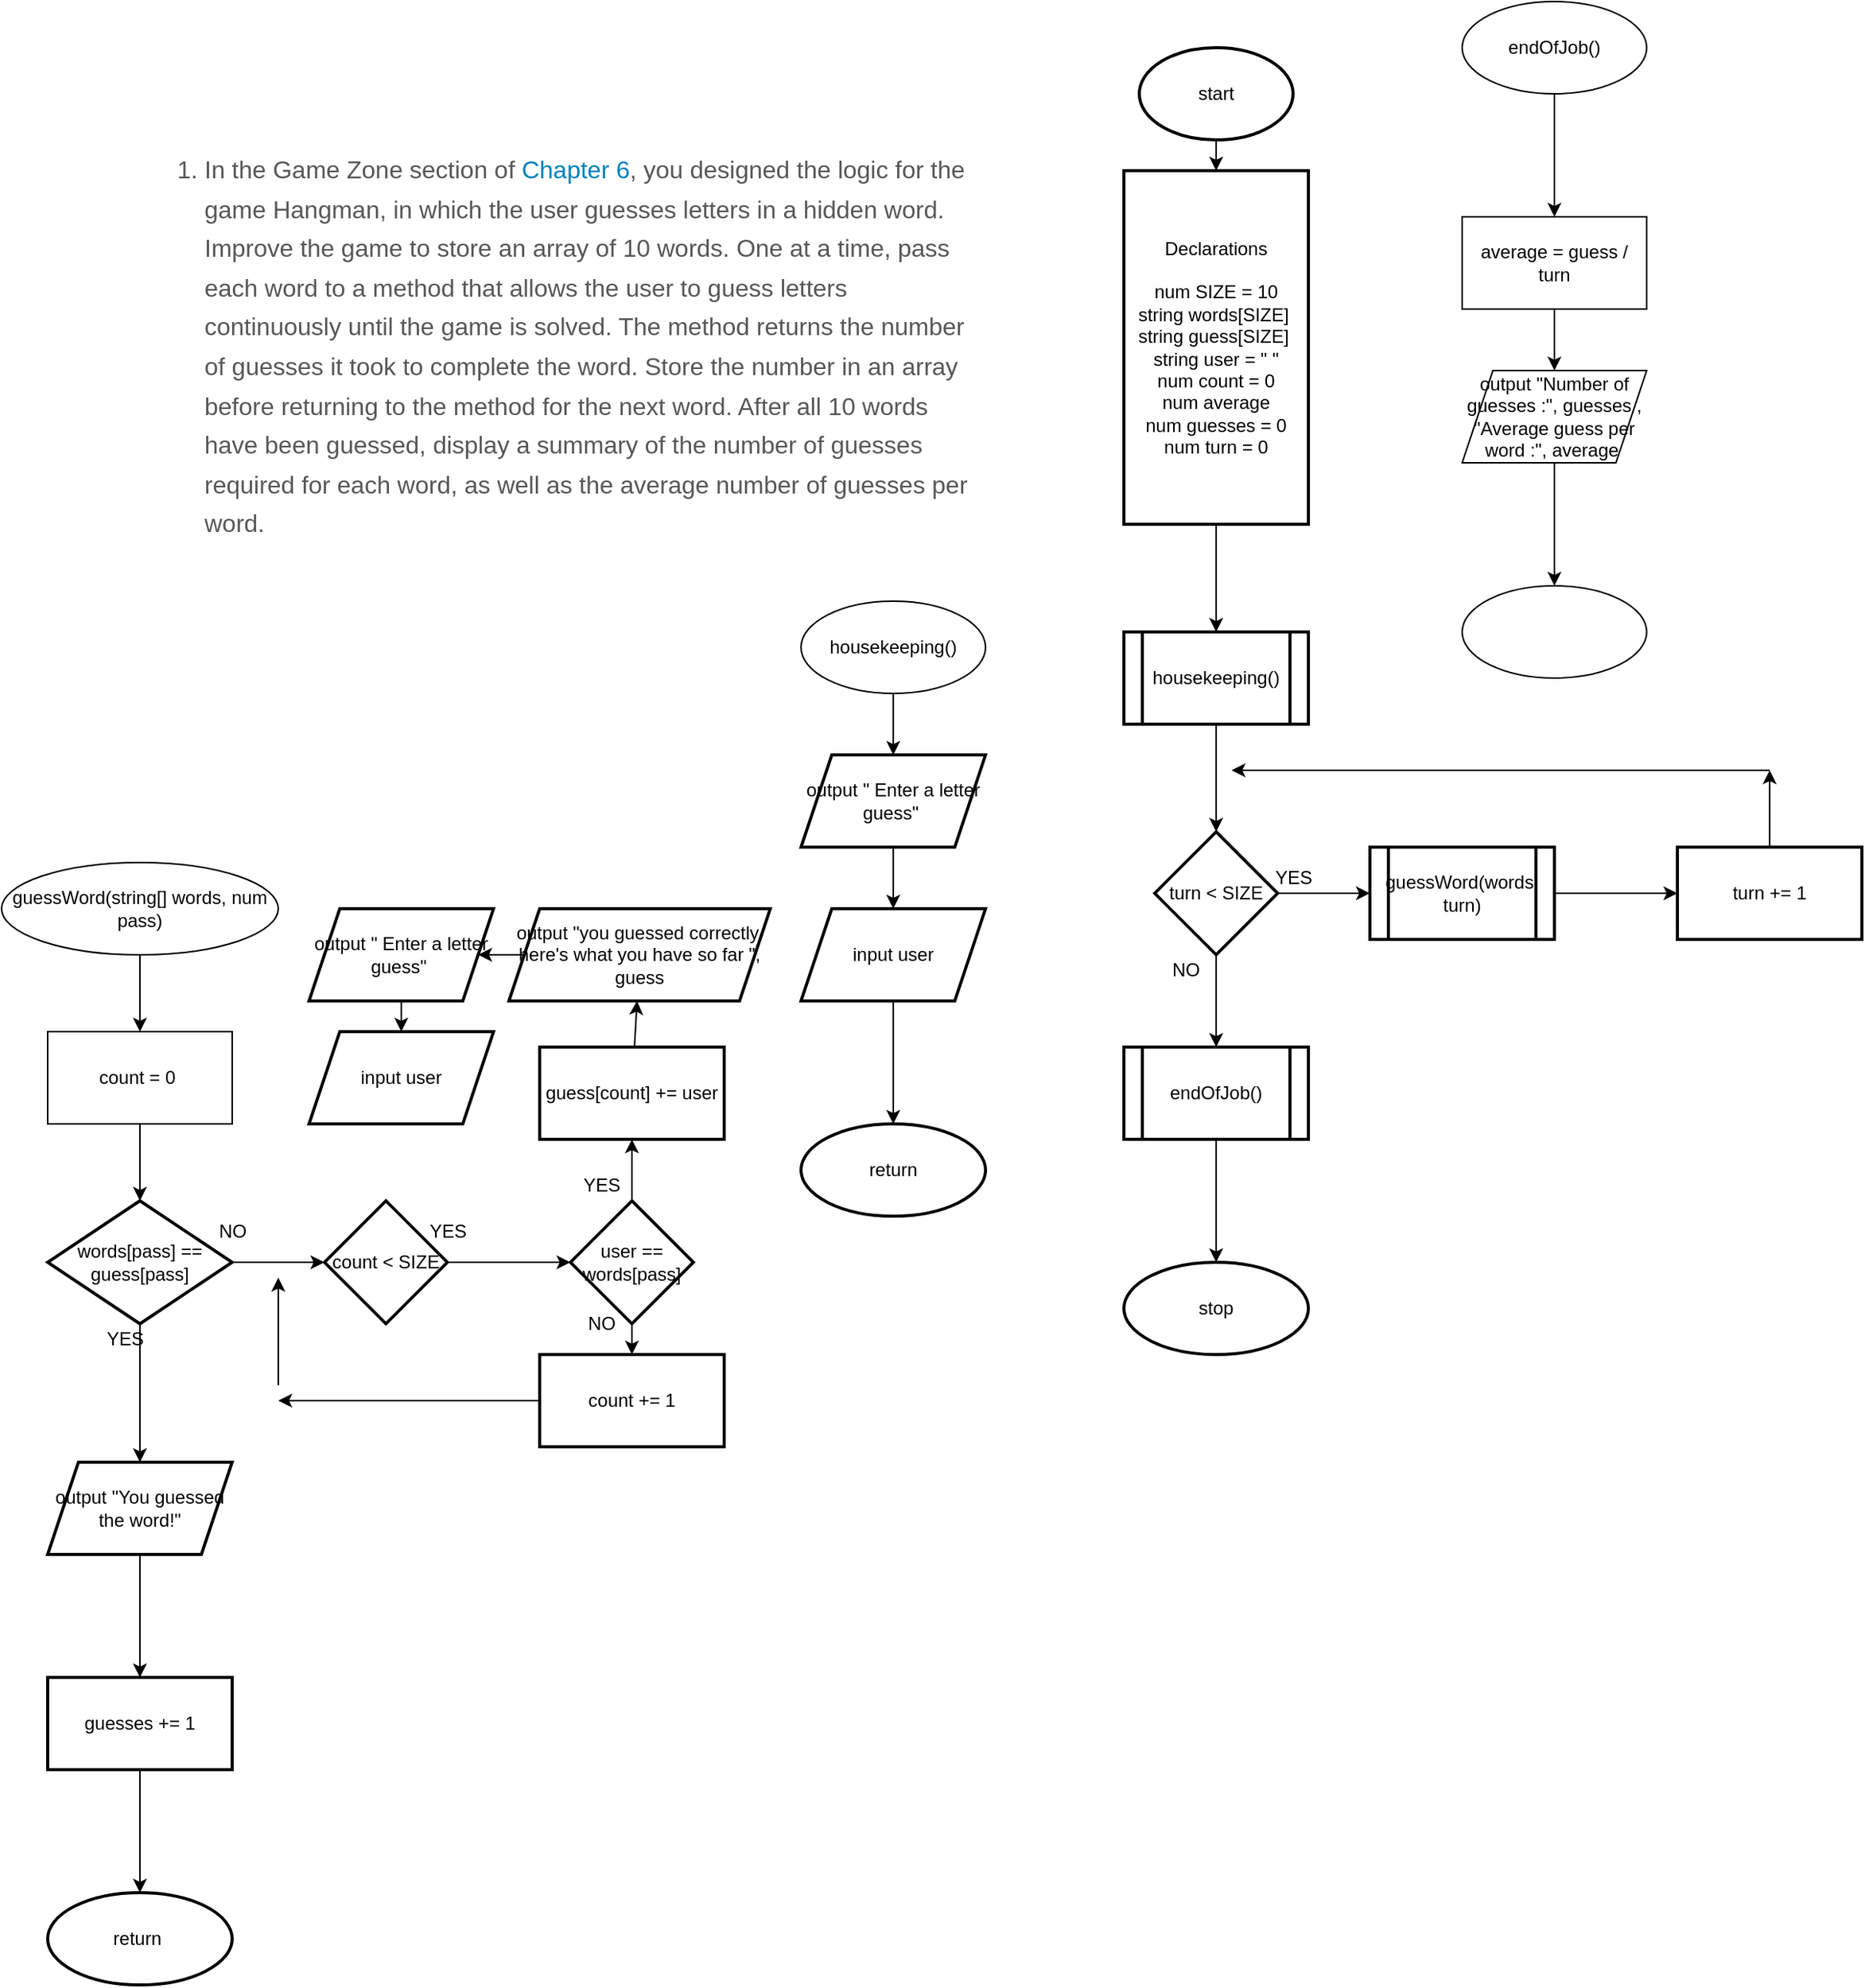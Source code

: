 <mxfile>
    <diagram id="a-csuJNytTmqAnq9XQea" name="Page-1">
        <mxGraphModel dx="1028" dy="705" grid="1" gridSize="10" guides="1" tooltips="1" connect="1" arrows="1" fold="1" page="1" pageScale="1" pageWidth="850" pageHeight="1100" math="0" shadow="0">
            <root>
                <mxCell id="0"/>
                <mxCell id="1" parent="0"/>
                <mxCell id="2" value="&lt;ol id=&quot;TNPG1T3FPHM0NRTH1744&quot; class=&quot;decimal shortanswer&quot; style=&quot;box-sizing: border-box; line-height: 1.8; color: rgb(87, 87, 87); padding: 0px 0px 0px 40px; clear: left; margin: 0px 0px 11px; list-style-type: decimal; font-size: 16px; font-style: normal; font-weight: 400; letter-spacing: normal; text-indent: 0px; text-transform: none; word-spacing: 0px; background-color: rgb(255, 255, 255);&quot;&gt;&lt;li id=&quot;BRPFJ89QH1YSFNUTE489&quot; style=&quot;box-sizing: border-box ; font-family: , &amp;quot;cambria&amp;quot; , &amp;quot;times new roman&amp;quot; , &amp;quot;times&amp;quot; , serif ; line-height: 1.6 ; color: rgb(87 , 87 , 87) ; margin: 0px 0px 10px ; padding: 0px ; list-style: decimal&quot;&gt;&lt;p id=&quot;JNQQ3T9U47UUHTW6T430&quot; style=&quot;box-sizing: border-box ; font-family: , &amp;quot;cambria&amp;quot; , &amp;quot;times new roman&amp;quot; , &amp;quot;times&amp;quot; , serif ; line-height: 1.6 ; color: rgb(87 , 87 , 87) ; margin: 0px 0px 15px ; padding: 0px&quot;&gt;In the Game Zone section of&lt;span&gt;&amp;nbsp;&lt;/span&gt;&lt;a style=&quot;box-sizing: border-box ; color: rgb(0 , 129 , 188) ; text-decoration: none ; background-color: transparent ; overflow-wrap: break-word&quot;&gt;Chapter 6&lt;/a&gt;, you designed the logic for the game Hangman, in which the user guesses letters in a hidden word. Improve the game to store an array of 10 words. One at a time, pass each word to a method that allows the user to guess letters continuously until the game is solved. The method returns the number of guesses it took to complete the word. Store the number in an array before returning to the method for the next word. After all 10 words have been guessed, display a summary of the number of guesses required for each word, as well as the average number of guesses per word.&lt;/p&gt;&lt;/li&gt;&lt;/ol&gt;" style="text;whiteSpace=wrap;html=1;" vertex="1" parent="1">
                    <mxGeometry x="310" y="250" width="550" height="290" as="geometry"/>
                </mxCell>
                <mxCell id="3" value="" style="edgeStyle=none;html=1;" edge="1" parent="1" source="4" target="6">
                    <mxGeometry relative="1" as="geometry"/>
                </mxCell>
                <mxCell id="4" value="start" style="strokeWidth=2;html=1;shape=mxgraph.flowchart.start_1;whiteSpace=wrap;" vertex="1" parent="1">
                    <mxGeometry x="960" y="190" width="100" height="60" as="geometry"/>
                </mxCell>
                <mxCell id="52" value="" style="edgeStyle=none;html=1;" edge="1" parent="1" source="6" target="51">
                    <mxGeometry relative="1" as="geometry"/>
                </mxCell>
                <mxCell id="6" value="Declarations&lt;br&gt;&lt;br&gt;num SIZE = 10&lt;br&gt;string words[SIZE]&amp;nbsp;&lt;br&gt;string guess[SIZE]&amp;nbsp;&lt;br&gt;string user = &quot; &quot;&lt;br&gt;num count = 0&lt;br&gt;num average&lt;br&gt;num guesses = 0&lt;br&gt;num turn = 0" style="whiteSpace=wrap;html=1;strokeWidth=2;" vertex="1" parent="1">
                    <mxGeometry x="950" y="270" width="120" height="230" as="geometry"/>
                </mxCell>
                <mxCell id="11" value="" style="edgeStyle=none;html=1;" edge="1" parent="1" source="13" target="15">
                    <mxGeometry relative="1" as="geometry"/>
                </mxCell>
                <mxCell id="12" value="" style="edgeStyle=none;html=1;" edge="1" parent="1" source="13">
                    <mxGeometry relative="1" as="geometry">
                        <mxPoint x="310" y="1110" as="targetPoint"/>
                    </mxGeometry>
                </mxCell>
                <mxCell id="13" value="words[pass] == guess[pass]" style="rhombus;whiteSpace=wrap;html=1;strokeWidth=2;" vertex="1" parent="1">
                    <mxGeometry x="250" y="940" width="120" height="80" as="geometry"/>
                </mxCell>
                <mxCell id="14" value="" style="edgeStyle=none;html=1;" edge="1" parent="1" source="15" target="25">
                    <mxGeometry relative="1" as="geometry"/>
                </mxCell>
                <mxCell id="15" value="count &amp;lt; SIZE" style="rhombus;whiteSpace=wrap;html=1;strokeWidth=2;" vertex="1" parent="1">
                    <mxGeometry x="430" y="940" width="80" height="80" as="geometry"/>
                </mxCell>
                <mxCell id="16" value="NO" style="text;html=1;align=center;verticalAlign=middle;resizable=0;points=[];autosize=1;strokeColor=none;fillColor=none;" vertex="1" parent="1">
                    <mxGeometry x="355" y="950" width="30" height="20" as="geometry"/>
                </mxCell>
                <mxCell id="72" value="" style="edgeStyle=none;html=1;" edge="1" parent="1" source="18" target="71">
                    <mxGeometry relative="1" as="geometry"/>
                </mxCell>
                <mxCell id="18" value="output &quot;You guessed the word!&quot;" style="shape=parallelogram;perimeter=parallelogramPerimeter;whiteSpace=wrap;html=1;fixedSize=1;strokeWidth=2;" vertex="1" parent="1">
                    <mxGeometry x="250" y="1110" width="120" height="60" as="geometry"/>
                </mxCell>
                <mxCell id="19" value="YES" style="text;html=1;align=center;verticalAlign=middle;resizable=0;points=[];autosize=1;strokeColor=none;fillColor=none;" vertex="1" parent="1">
                    <mxGeometry x="280" y="1020" width="40" height="20" as="geometry"/>
                </mxCell>
                <mxCell id="22" value="stop" style="ellipse;whiteSpace=wrap;html=1;strokeWidth=2;" vertex="1" parent="1">
                    <mxGeometry x="950" y="980" width="120" height="60" as="geometry"/>
                </mxCell>
                <mxCell id="23" value="" style="edgeStyle=none;html=1;" edge="1" parent="1" source="25" target="27">
                    <mxGeometry relative="1" as="geometry"/>
                </mxCell>
                <mxCell id="24" value="" style="edgeStyle=none;html=1;" edge="1" parent="1" source="25" target="37">
                    <mxGeometry relative="1" as="geometry"/>
                </mxCell>
                <mxCell id="25" value="user == words[pass]" style="rhombus;whiteSpace=wrap;html=1;strokeWidth=2;" vertex="1" parent="1">
                    <mxGeometry x="590" y="940" width="80" height="80" as="geometry"/>
                </mxCell>
                <mxCell id="26" value="" style="edgeStyle=none;html=1;" edge="1" parent="1" source="27" target="29">
                    <mxGeometry relative="1" as="geometry"/>
                </mxCell>
                <mxCell id="27" value="guess[count] += user" style="whiteSpace=wrap;html=1;strokeWidth=2;" vertex="1" parent="1">
                    <mxGeometry x="570" y="840" width="120" height="60" as="geometry"/>
                </mxCell>
                <mxCell id="28" value="" style="edgeStyle=none;html=1;" edge="1" parent="1" source="29" target="31">
                    <mxGeometry relative="1" as="geometry"/>
                </mxCell>
                <mxCell id="29" value="output &quot;you guessed correctly, here's what you have so far &quot;, guess" style="shape=parallelogram;perimeter=parallelogramPerimeter;whiteSpace=wrap;html=1;fixedSize=1;strokeWidth=2;" vertex="1" parent="1">
                    <mxGeometry x="550" y="750" width="170" height="60" as="geometry"/>
                </mxCell>
                <mxCell id="30" value="" style="edgeStyle=none;html=1;" edge="1" parent="1" source="31" target="33">
                    <mxGeometry relative="1" as="geometry"/>
                </mxCell>
                <mxCell id="31" value="output &quot; Enter a letter guess&quot;&amp;nbsp;" style="shape=parallelogram;perimeter=parallelogramPerimeter;whiteSpace=wrap;html=1;fixedSize=1;strokeWidth=2;" vertex="1" parent="1">
                    <mxGeometry x="420" y="750" width="120" height="60" as="geometry"/>
                </mxCell>
                <mxCell id="33" value="input user" style="shape=parallelogram;perimeter=parallelogramPerimeter;whiteSpace=wrap;html=1;fixedSize=1;strokeWidth=2;" vertex="1" parent="1">
                    <mxGeometry x="420" y="830" width="120" height="60" as="geometry"/>
                </mxCell>
                <mxCell id="34" value="YES" style="text;html=1;align=center;verticalAlign=middle;resizable=0;points=[];autosize=1;strokeColor=none;fillColor=none;" vertex="1" parent="1">
                    <mxGeometry x="490" y="950" width="40" height="20" as="geometry"/>
                </mxCell>
                <mxCell id="36" style="edgeStyle=none;html=1;exitX=0;exitY=0.5;exitDx=0;exitDy=0;" edge="1" parent="1" source="37">
                    <mxGeometry relative="1" as="geometry">
                        <mxPoint x="400" y="1070" as="targetPoint"/>
                    </mxGeometry>
                </mxCell>
                <mxCell id="37" value="count += 1" style="whiteSpace=wrap;html=1;strokeWidth=2;" vertex="1" parent="1">
                    <mxGeometry x="570" y="1040" width="120" height="60" as="geometry"/>
                </mxCell>
                <mxCell id="38" value="NO" style="text;html=1;align=center;verticalAlign=middle;resizable=0;points=[];autosize=1;strokeColor=none;fillColor=none;" vertex="1" parent="1">
                    <mxGeometry x="595" y="1010" width="30" height="20" as="geometry"/>
                </mxCell>
                <mxCell id="39" value="" style="endArrow=classic;html=1;" edge="1" parent="1">
                    <mxGeometry width="50" height="50" relative="1" as="geometry">
                        <mxPoint x="400" y="1060" as="sourcePoint"/>
                        <mxPoint x="400" y="990" as="targetPoint"/>
                    </mxGeometry>
                </mxCell>
                <mxCell id="42" value="" style="edgeStyle=none;html=1;" edge="1" parent="1" source="40" target="41">
                    <mxGeometry relative="1" as="geometry"/>
                </mxCell>
                <mxCell id="40" value="guessWord(string[] words, num pass)" style="ellipse;whiteSpace=wrap;html=1;" vertex="1" parent="1">
                    <mxGeometry x="220" y="720" width="180" height="60" as="geometry"/>
                </mxCell>
                <mxCell id="61" value="" style="edgeStyle=none;html=1;" edge="1" parent="1" source="41" target="13">
                    <mxGeometry relative="1" as="geometry"/>
                </mxCell>
                <mxCell id="41" value="count = 0&amp;nbsp;" style="whiteSpace=wrap;html=1;" vertex="1" parent="1">
                    <mxGeometry x="250" y="830" width="120" height="60" as="geometry"/>
                </mxCell>
                <mxCell id="44" value="" style="edgeStyle=none;html=1;" edge="1" parent="1" source="45" target="46">
                    <mxGeometry relative="1" as="geometry"/>
                </mxCell>
                <mxCell id="45" value="output &quot; Enter a letter guess&quot;&amp;nbsp;" style="shape=parallelogram;perimeter=parallelogramPerimeter;whiteSpace=wrap;html=1;fixedSize=1;strokeWidth=2;" vertex="1" parent="1">
                    <mxGeometry x="740" y="650" width="120" height="60" as="geometry"/>
                </mxCell>
                <mxCell id="50" value="" style="edgeStyle=none;html=1;" edge="1" parent="1" source="46" target="49">
                    <mxGeometry relative="1" as="geometry"/>
                </mxCell>
                <mxCell id="46" value="input user" style="shape=parallelogram;perimeter=parallelogramPerimeter;whiteSpace=wrap;html=1;fixedSize=1;strokeWidth=2;" vertex="1" parent="1">
                    <mxGeometry x="740" y="750" width="120" height="60" as="geometry"/>
                </mxCell>
                <mxCell id="48" value="" style="edgeStyle=none;html=1;" edge="1" parent="1" source="47" target="45">
                    <mxGeometry relative="1" as="geometry"/>
                </mxCell>
                <mxCell id="47" value="housekeeping()" style="ellipse;whiteSpace=wrap;html=1;" vertex="1" parent="1">
                    <mxGeometry x="740" y="550" width="120" height="60" as="geometry"/>
                </mxCell>
                <mxCell id="49" value="return" style="ellipse;whiteSpace=wrap;html=1;strokeWidth=2;" vertex="1" parent="1">
                    <mxGeometry x="740" y="890" width="120" height="60" as="geometry"/>
                </mxCell>
                <mxCell id="54" value="" style="edgeStyle=none;html=1;" edge="1" parent="1" source="51" target="53">
                    <mxGeometry relative="1" as="geometry"/>
                </mxCell>
                <mxCell id="51" value="housekeeping()" style="shape=process;whiteSpace=wrap;html=1;backgroundOutline=1;strokeWidth=2;" vertex="1" parent="1">
                    <mxGeometry x="950" y="570" width="120" height="60" as="geometry"/>
                </mxCell>
                <mxCell id="56" value="" style="edgeStyle=none;html=1;" edge="1" parent="1" source="53" target="55">
                    <mxGeometry relative="1" as="geometry"/>
                </mxCell>
                <mxCell id="60" value="" style="edgeStyle=none;html=1;" edge="1" parent="1" source="53" target="59">
                    <mxGeometry relative="1" as="geometry"/>
                </mxCell>
                <mxCell id="53" value="turn &amp;lt; SIZE" style="rhombus;whiteSpace=wrap;html=1;strokeWidth=2;" vertex="1" parent="1">
                    <mxGeometry x="970" y="700" width="80" height="80" as="geometry"/>
                </mxCell>
                <mxCell id="57" value="" style="edgeStyle=none;html=1;" edge="1" parent="1" source="55" target="22">
                    <mxGeometry relative="1" as="geometry"/>
                </mxCell>
                <mxCell id="55" value="endOfJob()" style="shape=process;whiteSpace=wrap;html=1;backgroundOutline=1;strokeWidth=2;" vertex="1" parent="1">
                    <mxGeometry x="950" y="840" width="120" height="60" as="geometry"/>
                </mxCell>
                <mxCell id="58" value="NO" style="text;html=1;align=center;verticalAlign=middle;resizable=0;points=[];autosize=1;strokeColor=none;fillColor=none;" vertex="1" parent="1">
                    <mxGeometry x="975" y="780" width="30" height="20" as="geometry"/>
                </mxCell>
                <mxCell id="64" value="" style="edgeStyle=none;html=1;" edge="1" parent="1" source="59" target="63">
                    <mxGeometry relative="1" as="geometry"/>
                </mxCell>
                <mxCell id="59" value="guessWord(words, turn)" style="shape=process;whiteSpace=wrap;html=1;backgroundOutline=1;strokeWidth=2;" vertex="1" parent="1">
                    <mxGeometry x="1110" y="710" width="120" height="60" as="geometry"/>
                </mxCell>
                <mxCell id="62" value="YES" style="text;html=1;align=center;verticalAlign=middle;resizable=0;points=[];autosize=1;strokeColor=none;fillColor=none;" vertex="1" parent="1">
                    <mxGeometry x="590" y="920" width="40" height="20" as="geometry"/>
                </mxCell>
                <mxCell id="65" style="edgeStyle=none;html=1;exitX=0.5;exitY=0;exitDx=0;exitDy=0;" edge="1" parent="1" source="63">
                    <mxGeometry relative="1" as="geometry">
                        <mxPoint x="1370" y="660" as="targetPoint"/>
                    </mxGeometry>
                </mxCell>
                <mxCell id="63" value="turn += 1" style="whiteSpace=wrap;html=1;strokeWidth=2;" vertex="1" parent="1">
                    <mxGeometry x="1310" y="710" width="120" height="60" as="geometry"/>
                </mxCell>
                <mxCell id="66" value="" style="endArrow=classic;html=1;" edge="1" parent="1">
                    <mxGeometry width="50" height="50" relative="1" as="geometry">
                        <mxPoint x="1370" y="660" as="sourcePoint"/>
                        <mxPoint x="1020" y="660" as="targetPoint"/>
                    </mxGeometry>
                </mxCell>
                <mxCell id="67" value="YES" style="text;html=1;align=center;verticalAlign=middle;resizable=0;points=[];autosize=1;strokeColor=none;fillColor=none;" vertex="1" parent="1">
                    <mxGeometry x="1040" y="720" width="40" height="20" as="geometry"/>
                </mxCell>
                <mxCell id="70" value="" style="edgeStyle=none;html=1;" edge="1" parent="1" source="68" target="69">
                    <mxGeometry relative="1" as="geometry"/>
                </mxCell>
                <mxCell id="68" value="endOfJob()" style="ellipse;whiteSpace=wrap;html=1;" vertex="1" parent="1">
                    <mxGeometry x="1170" y="160" width="120" height="60" as="geometry"/>
                </mxCell>
                <mxCell id="76" value="" style="edgeStyle=none;html=1;" edge="1" parent="1" source="69" target="75">
                    <mxGeometry relative="1" as="geometry"/>
                </mxCell>
                <mxCell id="69" value="average = guess / turn" style="whiteSpace=wrap;html=1;" vertex="1" parent="1">
                    <mxGeometry x="1170" y="300" width="120" height="60" as="geometry"/>
                </mxCell>
                <mxCell id="74" value="" style="edgeStyle=none;html=1;" edge="1" parent="1" source="71" target="73">
                    <mxGeometry relative="1" as="geometry"/>
                </mxCell>
                <mxCell id="71" value="guesses += 1" style="whiteSpace=wrap;html=1;strokeWidth=2;" vertex="1" parent="1">
                    <mxGeometry x="250" y="1250" width="120" height="60" as="geometry"/>
                </mxCell>
                <mxCell id="73" value="return&amp;nbsp;" style="ellipse;whiteSpace=wrap;html=1;strokeWidth=2;" vertex="1" parent="1">
                    <mxGeometry x="250" y="1390" width="120" height="60" as="geometry"/>
                </mxCell>
                <mxCell id="78" value="" style="edgeStyle=none;html=1;" edge="1" parent="1" source="75" target="77">
                    <mxGeometry relative="1" as="geometry"/>
                </mxCell>
                <mxCell id="75" value="output &quot;Number of guesses :&quot;, guesses , &quot;Average guess per word :&quot;, average&amp;nbsp;" style="shape=parallelogram;perimeter=parallelogramPerimeter;whiteSpace=wrap;html=1;fixedSize=1;" vertex="1" parent="1">
                    <mxGeometry x="1170" y="400" width="120" height="60" as="geometry"/>
                </mxCell>
                <mxCell id="77" value="" style="ellipse;whiteSpace=wrap;html=1;" vertex="1" parent="1">
                    <mxGeometry x="1170" y="540" width="120" height="60" as="geometry"/>
                </mxCell>
            </root>
        </mxGraphModel>
    </diagram>
</mxfile>